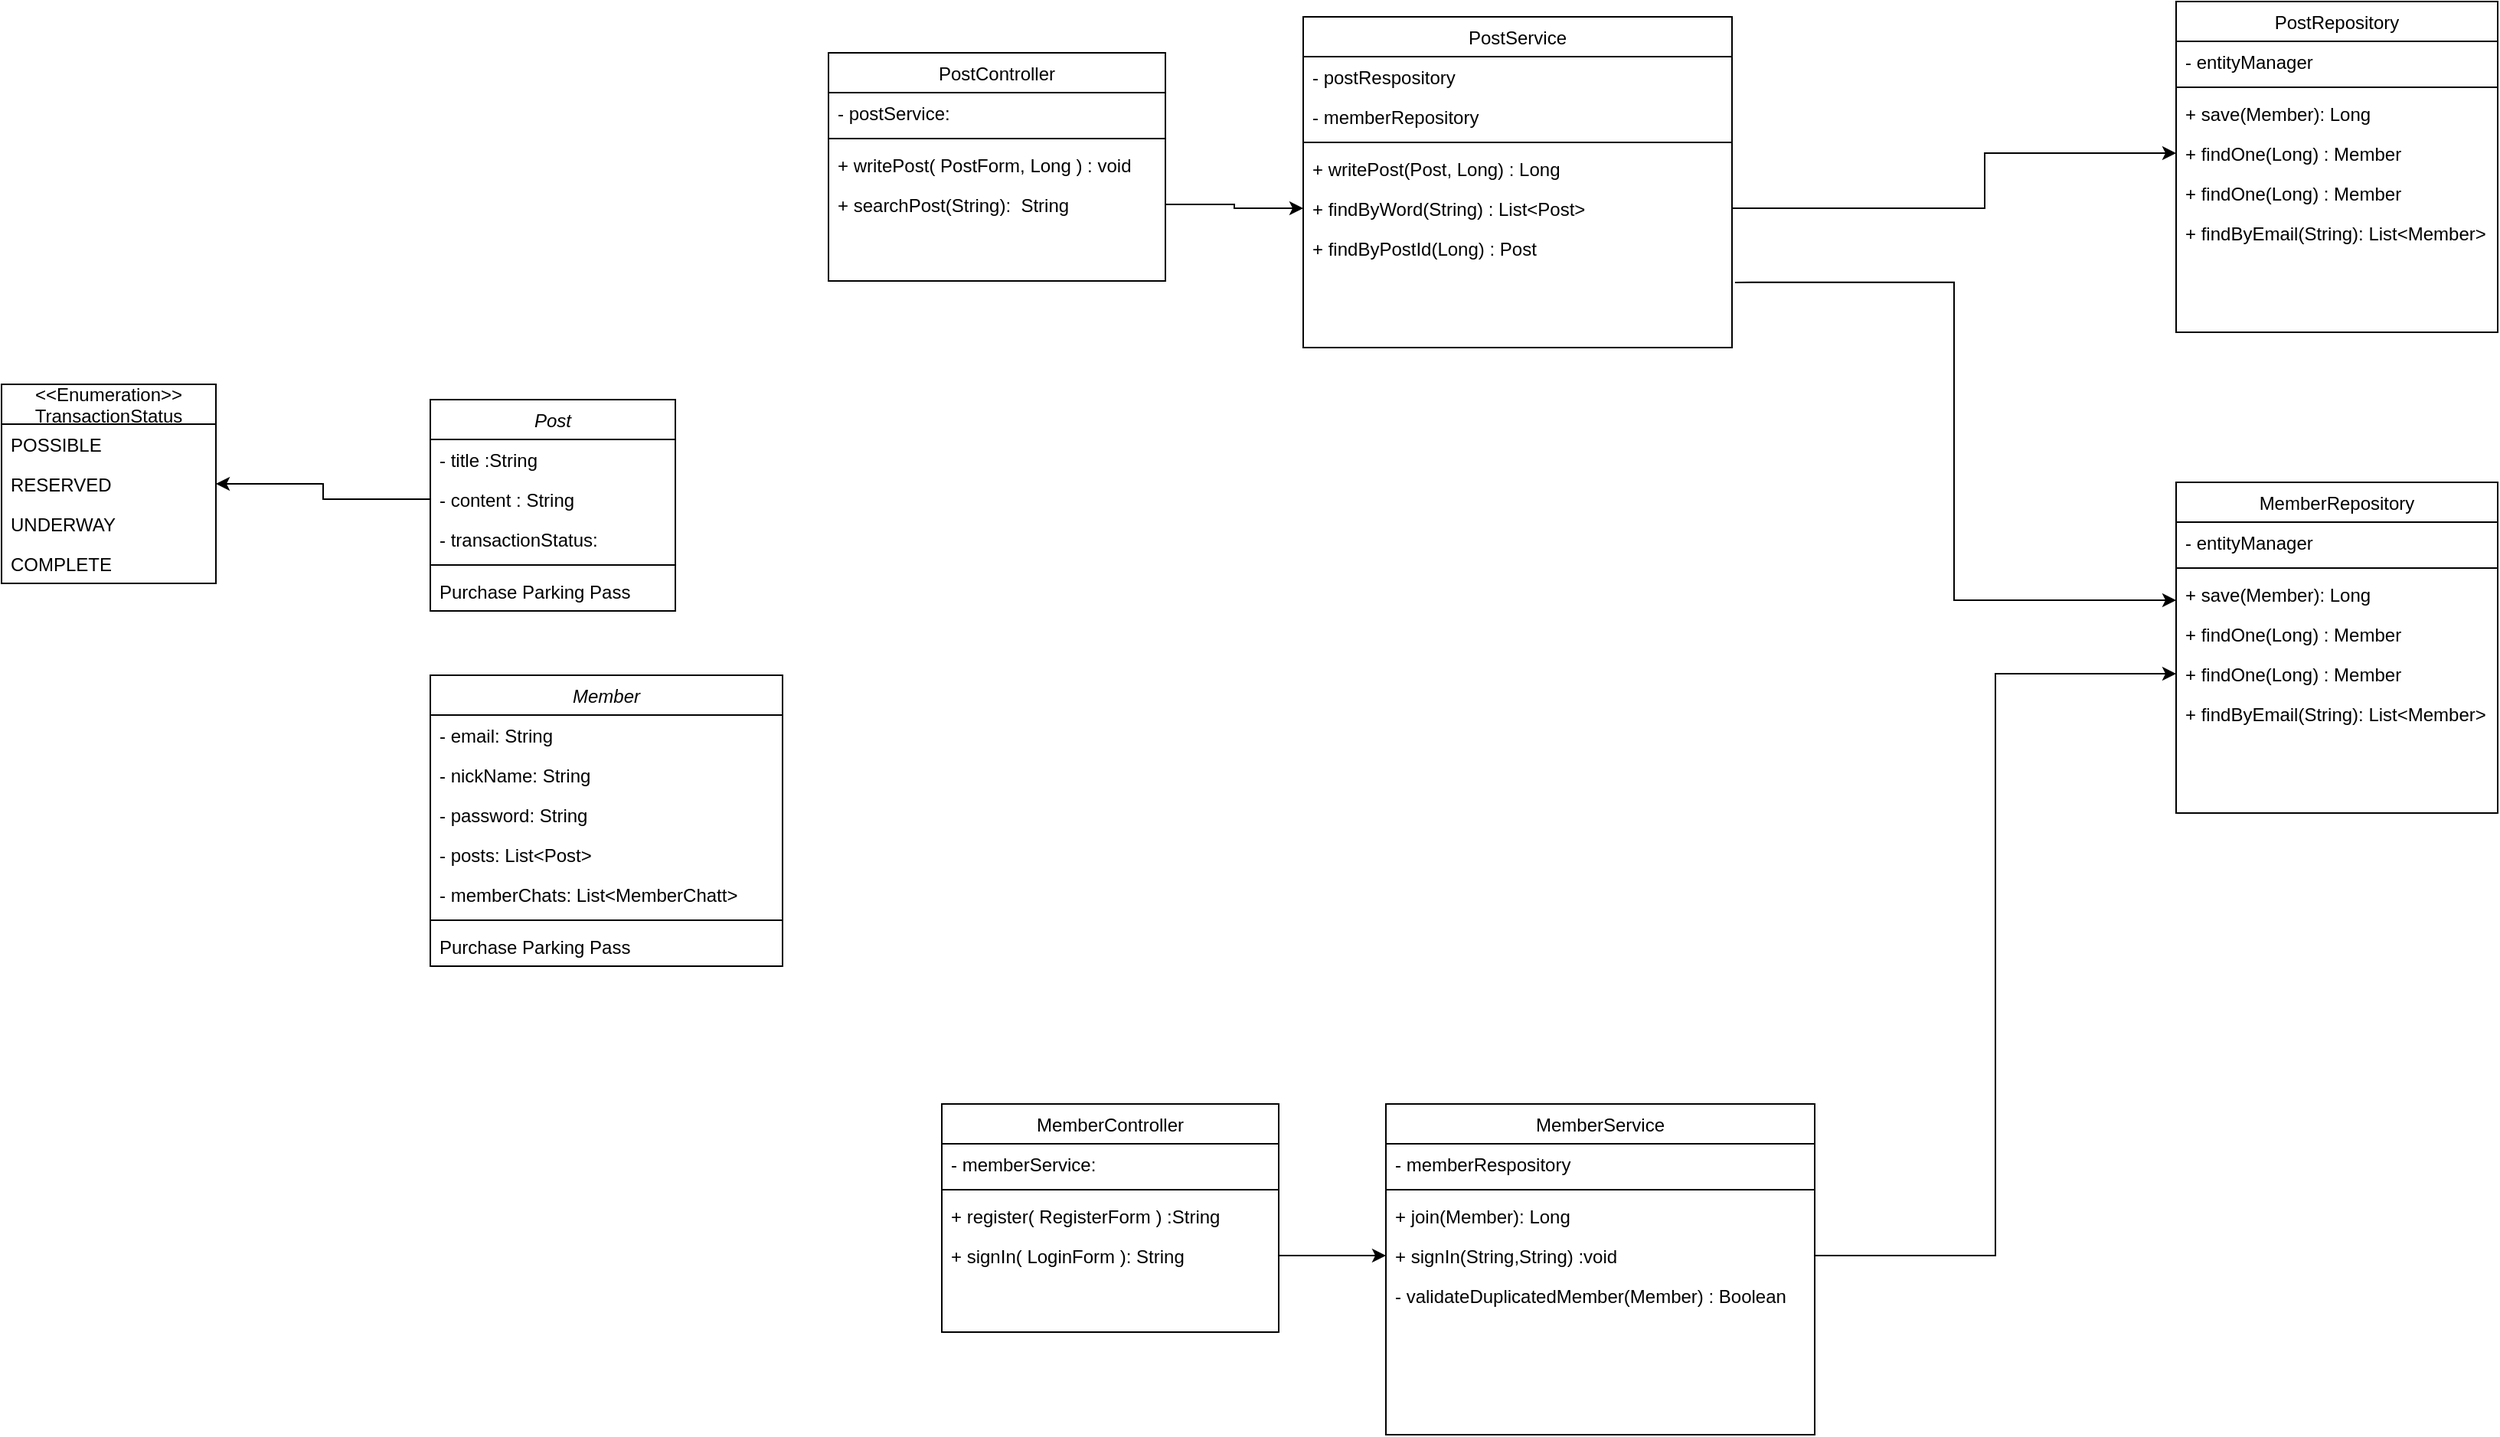 <mxfile version="17.4.0" type="github">
  <diagram id="C5RBs43oDa-KdzZeNtuy" name="Page-1">
    <mxGraphModel dx="2154" dy="1931" grid="1" gridSize="10" guides="1" tooltips="1" connect="1" arrows="1" fold="1" page="1" pageScale="1" pageWidth="827" pageHeight="1169" math="0" shadow="0">
      <root>
        <mxCell id="WIyWlLk6GJQsqaUBKTNV-0" />
        <mxCell id="WIyWlLk6GJQsqaUBKTNV-1" parent="WIyWlLk6GJQsqaUBKTNV-0" />
        <mxCell id="zkfFHV4jXpPFQw0GAbJ--17" value="MemberRepository" style="swimlane;fontStyle=0;align=center;verticalAlign=top;childLayout=stackLayout;horizontal=1;startSize=26;horizontalStack=0;resizeParent=1;resizeLast=0;collapsible=1;marginBottom=0;rounded=0;shadow=0;strokeWidth=1;" parent="WIyWlLk6GJQsqaUBKTNV-1" vertex="1">
          <mxGeometry x="1220" y="-646" width="210" height="216" as="geometry">
            <mxRectangle x="550" y="140" width="160" height="26" as="alternateBounds" />
          </mxGeometry>
        </mxCell>
        <mxCell id="zkfFHV4jXpPFQw0GAbJ--19" value="- entityManager" style="text;align=left;verticalAlign=top;spacingLeft=4;spacingRight=4;overflow=hidden;rotatable=0;points=[[0,0.5],[1,0.5]];portConstraint=eastwest;rounded=0;shadow=0;html=0;" parent="zkfFHV4jXpPFQw0GAbJ--17" vertex="1">
          <mxGeometry y="26" width="210" height="26" as="geometry" />
        </mxCell>
        <mxCell id="zkfFHV4jXpPFQw0GAbJ--23" value="" style="line;html=1;strokeWidth=1;align=left;verticalAlign=middle;spacingTop=-1;spacingLeft=3;spacingRight=3;rotatable=0;labelPosition=right;points=[];portConstraint=eastwest;" parent="zkfFHV4jXpPFQw0GAbJ--17" vertex="1">
          <mxGeometry y="52" width="210" height="8" as="geometry" />
        </mxCell>
        <mxCell id="zkfFHV4jXpPFQw0GAbJ--24" value="+ save(Member): Long" style="text;align=left;verticalAlign=top;spacingLeft=4;spacingRight=4;overflow=hidden;rotatable=0;points=[[0,0.5],[1,0.5]];portConstraint=eastwest;" parent="zkfFHV4jXpPFQw0GAbJ--17" vertex="1">
          <mxGeometry y="60" width="210" height="26" as="geometry" />
        </mxCell>
        <mxCell id="zkfFHV4jXpPFQw0GAbJ--25" value="+ findOne(Long) : Member" style="text;align=left;verticalAlign=top;spacingLeft=4;spacingRight=4;overflow=hidden;rotatable=0;points=[[0,0.5],[1,0.5]];portConstraint=eastwest;" parent="zkfFHV4jXpPFQw0GAbJ--17" vertex="1">
          <mxGeometry y="86" width="210" height="26" as="geometry" />
        </mxCell>
        <mxCell id="crYCE6TG-FLy9huzWlAI-33" value="+ findOne(Long) : Member" style="text;align=left;verticalAlign=top;spacingLeft=4;spacingRight=4;overflow=hidden;rotatable=0;points=[[0,0.5],[1,0.5]];portConstraint=eastwest;" vertex="1" parent="zkfFHV4jXpPFQw0GAbJ--17">
          <mxGeometry y="112" width="210" height="26" as="geometry" />
        </mxCell>
        <mxCell id="crYCE6TG-FLy9huzWlAI-34" value="+ findByEmail(String): List&lt;Member&gt;" style="text;align=left;verticalAlign=top;spacingLeft=4;spacingRight=4;overflow=hidden;rotatable=0;points=[[0,0.5],[1,0.5]];portConstraint=eastwest;" vertex="1" parent="zkfFHV4jXpPFQw0GAbJ--17">
          <mxGeometry y="138" width="210" height="26" as="geometry" />
        </mxCell>
        <mxCell id="crYCE6TG-FLy9huzWlAI-0" value="MemberService" style="swimlane;fontStyle=0;align=center;verticalAlign=top;childLayout=stackLayout;horizontal=1;startSize=26;horizontalStack=0;resizeParent=1;resizeLast=0;collapsible=1;marginBottom=0;rounded=0;shadow=0;strokeWidth=1;" vertex="1" parent="WIyWlLk6GJQsqaUBKTNV-1">
          <mxGeometry x="704" y="-240" width="280" height="216" as="geometry">
            <mxRectangle x="550" y="140" width="160" height="26" as="alternateBounds" />
          </mxGeometry>
        </mxCell>
        <mxCell id="crYCE6TG-FLy9huzWlAI-5" value="- memberRespository" style="text;align=left;verticalAlign=top;spacingLeft=4;spacingRight=4;overflow=hidden;rotatable=0;points=[[0,0.5],[1,0.5]];portConstraint=eastwest;rounded=0;shadow=0;html=0;" vertex="1" parent="crYCE6TG-FLy9huzWlAI-0">
          <mxGeometry y="26" width="280" height="26" as="geometry" />
        </mxCell>
        <mxCell id="crYCE6TG-FLy9huzWlAI-6" value="" style="line;html=1;strokeWidth=1;align=left;verticalAlign=middle;spacingTop=-1;spacingLeft=3;spacingRight=3;rotatable=0;labelPosition=right;points=[];portConstraint=eastwest;" vertex="1" parent="crYCE6TG-FLy9huzWlAI-0">
          <mxGeometry y="52" width="280" height="8" as="geometry" />
        </mxCell>
        <mxCell id="crYCE6TG-FLy9huzWlAI-7" value="+ join(Member): Long" style="text;align=left;verticalAlign=top;spacingLeft=4;spacingRight=4;overflow=hidden;rotatable=0;points=[[0,0.5],[1,0.5]];portConstraint=eastwest;" vertex="1" parent="crYCE6TG-FLy9huzWlAI-0">
          <mxGeometry y="60" width="280" height="26" as="geometry" />
        </mxCell>
        <mxCell id="crYCE6TG-FLy9huzWlAI-8" value="+ signIn(String,String) :void " style="text;align=left;verticalAlign=top;spacingLeft=4;spacingRight=4;overflow=hidden;rotatable=0;points=[[0,0.5],[1,0.5]];portConstraint=eastwest;" vertex="1" parent="crYCE6TG-FLy9huzWlAI-0">
          <mxGeometry y="86" width="280" height="26" as="geometry" />
        </mxCell>
        <mxCell id="crYCE6TG-FLy9huzWlAI-40" value="- validateDuplicatedMember(Member) : Boolean" style="text;align=left;verticalAlign=top;spacingLeft=4;spacingRight=4;overflow=hidden;rotatable=0;points=[[0,0.5],[1,0.5]];portConstraint=eastwest;" vertex="1" parent="crYCE6TG-FLy9huzWlAI-0">
          <mxGeometry y="112" width="280" height="26" as="geometry" />
        </mxCell>
        <mxCell id="crYCE6TG-FLy9huzWlAI-9" value="MemberController" style="swimlane;fontStyle=0;align=center;verticalAlign=top;childLayout=stackLayout;horizontal=1;startSize=26;horizontalStack=0;resizeParent=1;resizeLast=0;collapsible=1;marginBottom=0;rounded=0;shadow=0;strokeWidth=1;" vertex="1" parent="WIyWlLk6GJQsqaUBKTNV-1">
          <mxGeometry x="414" y="-240" width="220" height="149" as="geometry">
            <mxRectangle x="550" y="140" width="160" height="26" as="alternateBounds" />
          </mxGeometry>
        </mxCell>
        <mxCell id="crYCE6TG-FLy9huzWlAI-10" value="- memberService:" style="text;align=left;verticalAlign=top;spacingLeft=4;spacingRight=4;overflow=hidden;rotatable=0;points=[[0,0.5],[1,0.5]];portConstraint=eastwest;" vertex="1" parent="crYCE6TG-FLy9huzWlAI-9">
          <mxGeometry y="26" width="220" height="26" as="geometry" />
        </mxCell>
        <mxCell id="crYCE6TG-FLy9huzWlAI-15" value="" style="line;html=1;strokeWidth=1;align=left;verticalAlign=middle;spacingTop=-1;spacingLeft=3;spacingRight=3;rotatable=0;labelPosition=right;points=[];portConstraint=eastwest;" vertex="1" parent="crYCE6TG-FLy9huzWlAI-9">
          <mxGeometry y="52" width="220" height="8" as="geometry" />
        </mxCell>
        <mxCell id="crYCE6TG-FLy9huzWlAI-16" value="+ register( RegisterForm ) :String" style="text;align=left;verticalAlign=top;spacingLeft=4;spacingRight=4;overflow=hidden;rotatable=0;points=[[0,0.5],[1,0.5]];portConstraint=eastwest;" vertex="1" parent="crYCE6TG-FLy9huzWlAI-9">
          <mxGeometry y="60" width="220" height="26" as="geometry" />
        </mxCell>
        <mxCell id="crYCE6TG-FLy9huzWlAI-17" value="+ signIn( LoginForm ): String" style="text;align=left;verticalAlign=top;spacingLeft=4;spacingRight=4;overflow=hidden;rotatable=0;points=[[0,0.5],[1,0.5]];portConstraint=eastwest;" vertex="1" parent="crYCE6TG-FLy9huzWlAI-9">
          <mxGeometry y="86" width="220" height="26" as="geometry" />
        </mxCell>
        <mxCell id="crYCE6TG-FLy9huzWlAI-18" value="Member" style="swimlane;fontStyle=2;align=center;verticalAlign=top;childLayout=stackLayout;horizontal=1;startSize=26;horizontalStack=0;resizeParent=1;resizeLast=0;collapsible=1;marginBottom=0;rounded=0;shadow=0;strokeWidth=1;" vertex="1" parent="WIyWlLk6GJQsqaUBKTNV-1">
          <mxGeometry x="80" y="-520" width="230" height="190" as="geometry">
            <mxRectangle x="230" y="140" width="160" height="26" as="alternateBounds" />
          </mxGeometry>
        </mxCell>
        <mxCell id="crYCE6TG-FLy9huzWlAI-19" value="- email: String" style="text;align=left;verticalAlign=top;spacingLeft=4;spacingRight=4;overflow=hidden;rotatable=0;points=[[0,0.5],[1,0.5]];portConstraint=eastwest;" vertex="1" parent="crYCE6TG-FLy9huzWlAI-18">
          <mxGeometry y="26" width="230" height="26" as="geometry" />
        </mxCell>
        <mxCell id="crYCE6TG-FLy9huzWlAI-20" value="- nickName: String" style="text;align=left;verticalAlign=top;spacingLeft=4;spacingRight=4;overflow=hidden;rotatable=0;points=[[0,0.5],[1,0.5]];portConstraint=eastwest;rounded=0;shadow=0;html=0;" vertex="1" parent="crYCE6TG-FLy9huzWlAI-18">
          <mxGeometry y="52" width="230" height="26" as="geometry" />
        </mxCell>
        <mxCell id="crYCE6TG-FLy9huzWlAI-21" value="- password: String" style="text;align=left;verticalAlign=top;spacingLeft=4;spacingRight=4;overflow=hidden;rotatable=0;points=[[0,0.5],[1,0.5]];portConstraint=eastwest;rounded=0;shadow=0;html=0;" vertex="1" parent="crYCE6TG-FLy9huzWlAI-18">
          <mxGeometry y="78" width="230" height="26" as="geometry" />
        </mxCell>
        <mxCell id="crYCE6TG-FLy9huzWlAI-79" value="- posts: List&lt;Post&gt;" style="text;align=left;verticalAlign=top;spacingLeft=4;spacingRight=4;overflow=hidden;rotatable=0;points=[[0,0.5],[1,0.5]];portConstraint=eastwest;rounded=0;shadow=0;html=0;" vertex="1" parent="crYCE6TG-FLy9huzWlAI-18">
          <mxGeometry y="104" width="230" height="26" as="geometry" />
        </mxCell>
        <mxCell id="crYCE6TG-FLy9huzWlAI-81" value="- memberChats: List&lt;MemberChatt&gt;" style="text;align=left;verticalAlign=top;spacingLeft=4;spacingRight=4;overflow=hidden;rotatable=0;points=[[0,0.5],[1,0.5]];portConstraint=eastwest;rounded=0;shadow=0;html=0;" vertex="1" parent="crYCE6TG-FLy9huzWlAI-18">
          <mxGeometry y="130" width="230" height="26" as="geometry" />
        </mxCell>
        <mxCell id="crYCE6TG-FLy9huzWlAI-22" value="" style="line;html=1;strokeWidth=1;align=left;verticalAlign=middle;spacingTop=-1;spacingLeft=3;spacingRight=3;rotatable=0;labelPosition=right;points=[];portConstraint=eastwest;" vertex="1" parent="crYCE6TG-FLy9huzWlAI-18">
          <mxGeometry y="156" width="230" height="8" as="geometry" />
        </mxCell>
        <mxCell id="crYCE6TG-FLy9huzWlAI-23" value="Purchase Parking Pass" style="text;align=left;verticalAlign=top;spacingLeft=4;spacingRight=4;overflow=hidden;rotatable=0;points=[[0,0.5],[1,0.5]];portConstraint=eastwest;" vertex="1" parent="crYCE6TG-FLy9huzWlAI-18">
          <mxGeometry y="164" width="230" height="26" as="geometry" />
        </mxCell>
        <mxCell id="crYCE6TG-FLy9huzWlAI-28" style="edgeStyle=orthogonalEdgeStyle;rounded=0;orthogonalLoop=1;jettySize=auto;html=1;exitX=1;exitY=0.5;exitDx=0;exitDy=0;entryX=0;entryY=0.5;entryDx=0;entryDy=0;" edge="1" parent="WIyWlLk6GJQsqaUBKTNV-1" source="crYCE6TG-FLy9huzWlAI-17" target="crYCE6TG-FLy9huzWlAI-8">
          <mxGeometry relative="1" as="geometry" />
        </mxCell>
        <mxCell id="crYCE6TG-FLy9huzWlAI-29" style="edgeStyle=orthogonalEdgeStyle;rounded=0;orthogonalLoop=1;jettySize=auto;html=1;exitX=1;exitY=0.5;exitDx=0;exitDy=0;entryX=0;entryY=0.5;entryDx=0;entryDy=0;" edge="1" parent="WIyWlLk6GJQsqaUBKTNV-1" source="crYCE6TG-FLy9huzWlAI-8" target="crYCE6TG-FLy9huzWlAI-33">
          <mxGeometry relative="1" as="geometry">
            <mxPoint x="1150" y="-480" as="targetPoint" />
          </mxGeometry>
        </mxCell>
        <mxCell id="crYCE6TG-FLy9huzWlAI-44" value="PostRepository" style="swimlane;fontStyle=0;align=center;verticalAlign=top;childLayout=stackLayout;horizontal=1;startSize=26;horizontalStack=0;resizeParent=1;resizeLast=0;collapsible=1;marginBottom=0;rounded=0;shadow=0;strokeWidth=1;" vertex="1" parent="WIyWlLk6GJQsqaUBKTNV-1">
          <mxGeometry x="1220" y="-960" width="210" height="216" as="geometry">
            <mxRectangle x="550" y="140" width="160" height="26" as="alternateBounds" />
          </mxGeometry>
        </mxCell>
        <mxCell id="crYCE6TG-FLy9huzWlAI-45" value="- entityManager" style="text;align=left;verticalAlign=top;spacingLeft=4;spacingRight=4;overflow=hidden;rotatable=0;points=[[0,0.5],[1,0.5]];portConstraint=eastwest;rounded=0;shadow=0;html=0;" vertex="1" parent="crYCE6TG-FLy9huzWlAI-44">
          <mxGeometry y="26" width="210" height="26" as="geometry" />
        </mxCell>
        <mxCell id="crYCE6TG-FLy9huzWlAI-46" value="" style="line;html=1;strokeWidth=1;align=left;verticalAlign=middle;spacingTop=-1;spacingLeft=3;spacingRight=3;rotatable=0;labelPosition=right;points=[];portConstraint=eastwest;" vertex="1" parent="crYCE6TG-FLy9huzWlAI-44">
          <mxGeometry y="52" width="210" height="8" as="geometry" />
        </mxCell>
        <mxCell id="crYCE6TG-FLy9huzWlAI-47" value="+ save(Member): Long" style="text;align=left;verticalAlign=top;spacingLeft=4;spacingRight=4;overflow=hidden;rotatable=0;points=[[0,0.5],[1,0.5]];portConstraint=eastwest;" vertex="1" parent="crYCE6TG-FLy9huzWlAI-44">
          <mxGeometry y="60" width="210" height="26" as="geometry" />
        </mxCell>
        <mxCell id="crYCE6TG-FLy9huzWlAI-48" value="+ findOne(Long) : Member" style="text;align=left;verticalAlign=top;spacingLeft=4;spacingRight=4;overflow=hidden;rotatable=0;points=[[0,0.5],[1,0.5]];portConstraint=eastwest;" vertex="1" parent="crYCE6TG-FLy9huzWlAI-44">
          <mxGeometry y="86" width="210" height="26" as="geometry" />
        </mxCell>
        <mxCell id="crYCE6TG-FLy9huzWlAI-49" value="+ findOne(Long) : Member" style="text;align=left;verticalAlign=top;spacingLeft=4;spacingRight=4;overflow=hidden;rotatable=0;points=[[0,0.5],[1,0.5]];portConstraint=eastwest;" vertex="1" parent="crYCE6TG-FLy9huzWlAI-44">
          <mxGeometry y="112" width="210" height="26" as="geometry" />
        </mxCell>
        <mxCell id="crYCE6TG-FLy9huzWlAI-50" value="+ findByEmail(String): List&lt;Member&gt;" style="text;align=left;verticalAlign=top;spacingLeft=4;spacingRight=4;overflow=hidden;rotatable=0;points=[[0,0.5],[1,0.5]];portConstraint=eastwest;" vertex="1" parent="crYCE6TG-FLy9huzWlAI-44">
          <mxGeometry y="138" width="210" height="26" as="geometry" />
        </mxCell>
        <mxCell id="crYCE6TG-FLy9huzWlAI-78" style="edgeStyle=orthogonalEdgeStyle;rounded=0;orthogonalLoop=1;jettySize=auto;html=1;exitX=1.007;exitY=1.363;exitDx=0;exitDy=0;entryX=0;entryY=-0.346;entryDx=0;entryDy=0;exitPerimeter=0;entryPerimeter=0;" edge="1" parent="WIyWlLk6GJQsqaUBKTNV-1" source="crYCE6TG-FLy9huzWlAI-57" target="zkfFHV4jXpPFQw0GAbJ--25">
          <mxGeometry relative="1" as="geometry" />
        </mxCell>
        <mxCell id="crYCE6TG-FLy9huzWlAI-52" value="PostService" style="swimlane;fontStyle=0;align=center;verticalAlign=top;childLayout=stackLayout;horizontal=1;startSize=26;horizontalStack=0;resizeParent=1;resizeLast=0;collapsible=1;marginBottom=0;rounded=0;shadow=0;strokeWidth=1;" vertex="1" parent="WIyWlLk6GJQsqaUBKTNV-1">
          <mxGeometry x="650" y="-950" width="280" height="216" as="geometry">
            <mxRectangle x="550" y="140" width="160" height="26" as="alternateBounds" />
          </mxGeometry>
        </mxCell>
        <mxCell id="crYCE6TG-FLy9huzWlAI-53" value="- postRespository" style="text;align=left;verticalAlign=top;spacingLeft=4;spacingRight=4;overflow=hidden;rotatable=0;points=[[0,0.5],[1,0.5]];portConstraint=eastwest;rounded=0;shadow=0;html=0;" vertex="1" parent="crYCE6TG-FLy9huzWlAI-52">
          <mxGeometry y="26" width="280" height="26" as="geometry" />
        </mxCell>
        <mxCell id="crYCE6TG-FLy9huzWlAI-76" value="- memberRepository" style="text;align=left;verticalAlign=top;spacingLeft=4;spacingRight=4;overflow=hidden;rotatable=0;points=[[0,0.5],[1,0.5]];portConstraint=eastwest;rounded=0;shadow=0;html=0;" vertex="1" parent="crYCE6TG-FLy9huzWlAI-52">
          <mxGeometry y="52" width="280" height="26" as="geometry" />
        </mxCell>
        <mxCell id="crYCE6TG-FLy9huzWlAI-54" value="" style="line;html=1;strokeWidth=1;align=left;verticalAlign=middle;spacingTop=-1;spacingLeft=3;spacingRight=3;rotatable=0;labelPosition=right;points=[];portConstraint=eastwest;" vertex="1" parent="crYCE6TG-FLy9huzWlAI-52">
          <mxGeometry y="78" width="280" height="8" as="geometry" />
        </mxCell>
        <mxCell id="crYCE6TG-FLy9huzWlAI-55" value="+ writePost(Post, Long) : Long" style="text;align=left;verticalAlign=top;spacingLeft=4;spacingRight=4;overflow=hidden;rotatable=0;points=[[0,0.5],[1,0.5]];portConstraint=eastwest;" vertex="1" parent="crYCE6TG-FLy9huzWlAI-52">
          <mxGeometry y="86" width="280" height="26" as="geometry" />
        </mxCell>
        <mxCell id="crYCE6TG-FLy9huzWlAI-56" value="+ findByWord(String) : List&lt;Post&gt;" style="text;align=left;verticalAlign=top;spacingLeft=4;spacingRight=4;overflow=hidden;rotatable=0;points=[[0,0.5],[1,0.5]];portConstraint=eastwest;" vertex="1" parent="crYCE6TG-FLy9huzWlAI-52">
          <mxGeometry y="112" width="280" height="26" as="geometry" />
        </mxCell>
        <mxCell id="crYCE6TG-FLy9huzWlAI-57" value="+ findByPostId(Long) : Post" style="text;align=left;verticalAlign=top;spacingLeft=4;spacingRight=4;overflow=hidden;rotatable=0;points=[[0,0.5],[1,0.5]];portConstraint=eastwest;" vertex="1" parent="crYCE6TG-FLy9huzWlAI-52">
          <mxGeometry y="138" width="280" height="26" as="geometry" />
        </mxCell>
        <mxCell id="crYCE6TG-FLy9huzWlAI-59" value="PostController" style="swimlane;fontStyle=0;align=center;verticalAlign=top;childLayout=stackLayout;horizontal=1;startSize=26;horizontalStack=0;resizeParent=1;resizeLast=0;collapsible=1;marginBottom=0;rounded=0;shadow=0;strokeWidth=1;" vertex="1" parent="WIyWlLk6GJQsqaUBKTNV-1">
          <mxGeometry x="340" y="-926.5" width="220" height="149" as="geometry">
            <mxRectangle x="550" y="140" width="160" height="26" as="alternateBounds" />
          </mxGeometry>
        </mxCell>
        <mxCell id="crYCE6TG-FLy9huzWlAI-60" value="- postService:" style="text;align=left;verticalAlign=top;spacingLeft=4;spacingRight=4;overflow=hidden;rotatable=0;points=[[0,0.5],[1,0.5]];portConstraint=eastwest;" vertex="1" parent="crYCE6TG-FLy9huzWlAI-59">
          <mxGeometry y="26" width="220" height="26" as="geometry" />
        </mxCell>
        <mxCell id="crYCE6TG-FLy9huzWlAI-61" value="" style="line;html=1;strokeWidth=1;align=left;verticalAlign=middle;spacingTop=-1;spacingLeft=3;spacingRight=3;rotatable=0;labelPosition=right;points=[];portConstraint=eastwest;" vertex="1" parent="crYCE6TG-FLy9huzWlAI-59">
          <mxGeometry y="52" width="220" height="8" as="geometry" />
        </mxCell>
        <mxCell id="crYCE6TG-FLy9huzWlAI-62" value="+ writePost( PostForm, Long ) : void" style="text;align=left;verticalAlign=top;spacingLeft=4;spacingRight=4;overflow=hidden;rotatable=0;points=[[0,0.5],[1,0.5]];portConstraint=eastwest;" vertex="1" parent="crYCE6TG-FLy9huzWlAI-59">
          <mxGeometry y="60" width="220" height="26" as="geometry" />
        </mxCell>
        <mxCell id="crYCE6TG-FLy9huzWlAI-63" value="+ searchPost(String):  String" style="text;align=left;verticalAlign=top;spacingLeft=4;spacingRight=4;overflow=hidden;rotatable=0;points=[[0,0.5],[1,0.5]];portConstraint=eastwest;" vertex="1" parent="crYCE6TG-FLy9huzWlAI-59">
          <mxGeometry y="86" width="220" height="26" as="geometry" />
        </mxCell>
        <mxCell id="crYCE6TG-FLy9huzWlAI-64" value="Post" style="swimlane;fontStyle=2;align=center;verticalAlign=top;childLayout=stackLayout;horizontal=1;startSize=26;horizontalStack=0;resizeParent=1;resizeLast=0;collapsible=1;marginBottom=0;rounded=0;shadow=0;strokeWidth=1;" vertex="1" parent="WIyWlLk6GJQsqaUBKTNV-1">
          <mxGeometry x="80" y="-700" width="160" height="138" as="geometry">
            <mxRectangle x="230" y="140" width="160" height="26" as="alternateBounds" />
          </mxGeometry>
        </mxCell>
        <mxCell id="crYCE6TG-FLy9huzWlAI-65" value="- title :String" style="text;align=left;verticalAlign=top;spacingLeft=4;spacingRight=4;overflow=hidden;rotatable=0;points=[[0,0.5],[1,0.5]];portConstraint=eastwest;" vertex="1" parent="crYCE6TG-FLy9huzWlAI-64">
          <mxGeometry y="26" width="160" height="26" as="geometry" />
        </mxCell>
        <mxCell id="crYCE6TG-FLy9huzWlAI-66" value="- content : String" style="text;align=left;verticalAlign=top;spacingLeft=4;spacingRight=4;overflow=hidden;rotatable=0;points=[[0,0.5],[1,0.5]];portConstraint=eastwest;rounded=0;shadow=0;html=0;" vertex="1" parent="crYCE6TG-FLy9huzWlAI-64">
          <mxGeometry y="52" width="160" height="26" as="geometry" />
        </mxCell>
        <mxCell id="crYCE6TG-FLy9huzWlAI-67" value="- transactionStatus: " style="text;align=left;verticalAlign=top;spacingLeft=4;spacingRight=4;overflow=hidden;rotatable=0;points=[[0,0.5],[1,0.5]];portConstraint=eastwest;rounded=0;shadow=0;html=0;" vertex="1" parent="crYCE6TG-FLy9huzWlAI-64">
          <mxGeometry y="78" width="160" height="26" as="geometry" />
        </mxCell>
        <mxCell id="crYCE6TG-FLy9huzWlAI-68" value="" style="line;html=1;strokeWidth=1;align=left;verticalAlign=middle;spacingTop=-1;spacingLeft=3;spacingRight=3;rotatable=0;labelPosition=right;points=[];portConstraint=eastwest;" vertex="1" parent="crYCE6TG-FLy9huzWlAI-64">
          <mxGeometry y="104" width="160" height="8" as="geometry" />
        </mxCell>
        <mxCell id="crYCE6TG-FLy9huzWlAI-69" value="Purchase Parking Pass" style="text;align=left;verticalAlign=top;spacingLeft=4;spacingRight=4;overflow=hidden;rotatable=0;points=[[0,0.5],[1,0.5]];portConstraint=eastwest;" vertex="1" parent="crYCE6TG-FLy9huzWlAI-64">
          <mxGeometry y="112" width="160" height="26" as="geometry" />
        </mxCell>
        <mxCell id="crYCE6TG-FLy9huzWlAI-70" style="edgeStyle=orthogonalEdgeStyle;rounded=0;orthogonalLoop=1;jettySize=auto;html=1;exitX=1;exitY=0.5;exitDx=0;exitDy=0;entryX=0;entryY=0.5;entryDx=0;entryDy=0;" edge="1" parent="WIyWlLk6GJQsqaUBKTNV-1" source="crYCE6TG-FLy9huzWlAI-63" target="crYCE6TG-FLy9huzWlAI-56">
          <mxGeometry relative="1" as="geometry" />
        </mxCell>
        <mxCell id="crYCE6TG-FLy9huzWlAI-71" style="edgeStyle=orthogonalEdgeStyle;rounded=0;orthogonalLoop=1;jettySize=auto;html=1;exitX=1;exitY=0.5;exitDx=0;exitDy=0;entryX=0;entryY=0.5;entryDx=0;entryDy=0;" edge="1" parent="WIyWlLk6GJQsqaUBKTNV-1" source="crYCE6TG-FLy9huzWlAI-56" target="crYCE6TG-FLy9huzWlAI-48">
          <mxGeometry relative="1" as="geometry">
            <mxPoint x="1000" y="-763.004" as="targetPoint" />
            <Array as="points">
              <mxPoint x="1095" y="-825" />
              <mxPoint x="1095" y="-861" />
            </Array>
          </mxGeometry>
        </mxCell>
        <mxCell id="crYCE6TG-FLy9huzWlAI-83" value="&lt;&lt;Enumeration&gt;&gt;&#xa;TransactionStatus" style="swimlane;fontStyle=0;childLayout=stackLayout;horizontal=1;startSize=26;fillColor=none;horizontalStack=0;resizeParent=1;resizeParentMax=0;resizeLast=0;collapsible=1;marginBottom=0;" vertex="1" parent="WIyWlLk6GJQsqaUBKTNV-1">
          <mxGeometry x="-200" y="-710" width="140" height="130" as="geometry" />
        </mxCell>
        <mxCell id="crYCE6TG-FLy9huzWlAI-84" value="POSSIBLE" style="text;strokeColor=none;fillColor=none;align=left;verticalAlign=top;spacingLeft=4;spacingRight=4;overflow=hidden;rotatable=0;points=[[0,0.5],[1,0.5]];portConstraint=eastwest;" vertex="1" parent="crYCE6TG-FLy9huzWlAI-83">
          <mxGeometry y="26" width="140" height="26" as="geometry" />
        </mxCell>
        <mxCell id="crYCE6TG-FLy9huzWlAI-85" value="RESERVED" style="text;strokeColor=none;fillColor=none;align=left;verticalAlign=top;spacingLeft=4;spacingRight=4;overflow=hidden;rotatable=0;points=[[0,0.5],[1,0.5]];portConstraint=eastwest;" vertex="1" parent="crYCE6TG-FLy9huzWlAI-83">
          <mxGeometry y="52" width="140" height="26" as="geometry" />
        </mxCell>
        <mxCell id="crYCE6TG-FLy9huzWlAI-86" value="UNDERWAY" style="text;strokeColor=none;fillColor=none;align=left;verticalAlign=top;spacingLeft=4;spacingRight=4;overflow=hidden;rotatable=0;points=[[0,0.5],[1,0.5]];portConstraint=eastwest;" vertex="1" parent="crYCE6TG-FLy9huzWlAI-83">
          <mxGeometry y="78" width="140" height="26" as="geometry" />
        </mxCell>
        <mxCell id="crYCE6TG-FLy9huzWlAI-87" value="COMPLETE" style="text;strokeColor=none;fillColor=none;align=left;verticalAlign=top;spacingLeft=4;spacingRight=4;overflow=hidden;rotatable=0;points=[[0,0.5],[1,0.5]];portConstraint=eastwest;" vertex="1" parent="crYCE6TG-FLy9huzWlAI-83">
          <mxGeometry y="104" width="140" height="26" as="geometry" />
        </mxCell>
        <mxCell id="crYCE6TG-FLy9huzWlAI-89" style="edgeStyle=orthogonalEdgeStyle;rounded=0;orthogonalLoop=1;jettySize=auto;html=1;exitX=0;exitY=0.5;exitDx=0;exitDy=0;entryX=1;entryY=0.5;entryDx=0;entryDy=0;" edge="1" parent="WIyWlLk6GJQsqaUBKTNV-1" source="crYCE6TG-FLy9huzWlAI-66" target="crYCE6TG-FLy9huzWlAI-83">
          <mxGeometry relative="1" as="geometry" />
        </mxCell>
      </root>
    </mxGraphModel>
  </diagram>
</mxfile>
